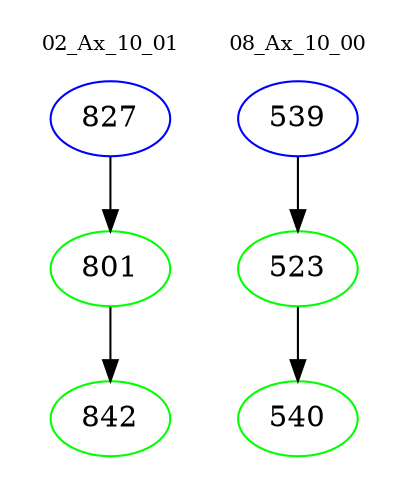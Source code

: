 digraph{
subgraph cluster_0 {
color = white
label = "02_Ax_10_01";
fontsize=10;
T0_827 [label="827", color="blue"]
T0_827 -> T0_801 [color="black"]
T0_801 [label="801", color="green"]
T0_801 -> T0_842 [color="black"]
T0_842 [label="842", color="green"]
}
subgraph cluster_1 {
color = white
label = "08_Ax_10_00";
fontsize=10;
T1_539 [label="539", color="blue"]
T1_539 -> T1_523 [color="black"]
T1_523 [label="523", color="green"]
T1_523 -> T1_540 [color="black"]
T1_540 [label="540", color="green"]
}
}
